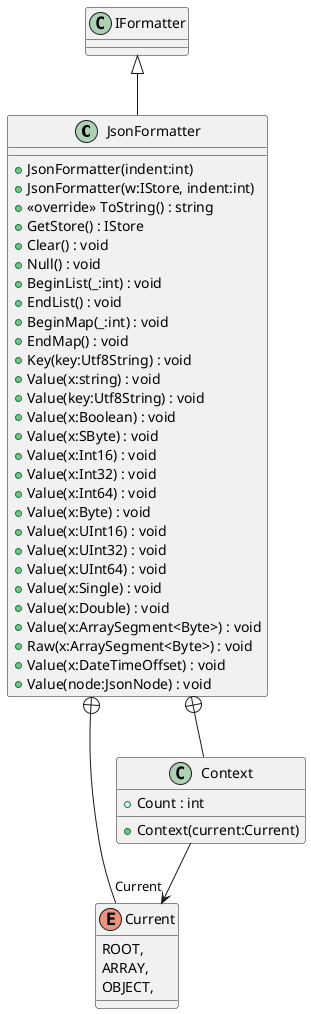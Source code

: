 @startuml
class JsonFormatter {
    + JsonFormatter(indent:int)
    + JsonFormatter(w:IStore, indent:int)
    + <<override>> ToString() : string
    + GetStore() : IStore
    + Clear() : void
    + Null() : void
    + BeginList(_:int) : void
    + EndList() : void
    + BeginMap(_:int) : void
    + EndMap() : void
    + Key(key:Utf8String) : void
    + Value(x:string) : void
    + Value(key:Utf8String) : void
    + Value(x:Boolean) : void
    + Value(x:SByte) : void
    + Value(x:Int16) : void
    + Value(x:Int32) : void
    + Value(x:Int64) : void
    + Value(x:Byte) : void
    + Value(x:UInt16) : void
    + Value(x:UInt32) : void
    + Value(x:UInt64) : void
    + Value(x:Single) : void
    + Value(x:Double) : void
    + Value(x:ArraySegment<Byte>) : void
    + Raw(x:ArraySegment<Byte>) : void
    + Value(x:DateTimeOffset) : void
    + Value(node:JsonNode) : void
}
enum Current {
    ROOT,
    ARRAY,
    OBJECT,
}
class Context {
    + Count : int
    + Context(current:Current)
}
IFormatter <|-- JsonFormatter
JsonFormatter +-- Current
JsonFormatter +-- Context
Context --> "Current" Current
@enduml
